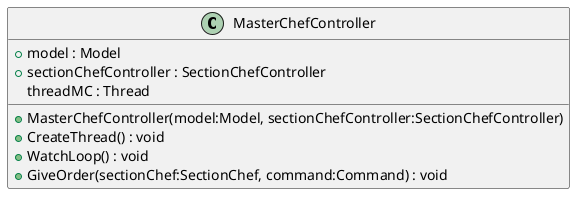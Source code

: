 @startuml
class MasterChefController {
    + model : Model
    + sectionChefController : SectionChefController
    threadMC : Thread
    + MasterChefController(model:Model, sectionChefController:SectionChefController)
    + CreateThread() : void
    + WatchLoop() : void
    + GiveOrder(sectionChef:SectionChef, command:Command) : void
}
@enduml
